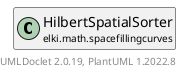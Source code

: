 @startuml
    remove .*\.(Instance|Par|Parameterizer|Factory)$
    set namespaceSeparator none
    hide empty fields
    hide empty methods

    class "<size:14>HilbertSpatialSorter.Par\n<size:10>elki.math.spacefillingcurves" as elki.math.spacefillingcurves.HilbertSpatialSorter.Par [[HilbertSpatialSorter.Par.html]] {
        +make(): HilbertSpatialSorter
    }

    interface "<size:14>Parameterizer\n<size:10>elki.utilities.optionhandling" as elki.utilities.optionhandling.Parameterizer [[../../utilities/optionhandling/Parameterizer.html]] {
        {abstract} +make(): Object
    }
    class "<size:14>HilbertSpatialSorter\n<size:10>elki.math.spacefillingcurves" as elki.math.spacefillingcurves.HilbertSpatialSorter [[HilbertSpatialSorter.html]]

    elki.utilities.optionhandling.Parameterizer <|.. elki.math.spacefillingcurves.HilbertSpatialSorter.Par
    elki.math.spacefillingcurves.HilbertSpatialSorter +-- elki.math.spacefillingcurves.HilbertSpatialSorter.Par

    center footer UMLDoclet 2.0.19, PlantUML 1.2022.8
@enduml
